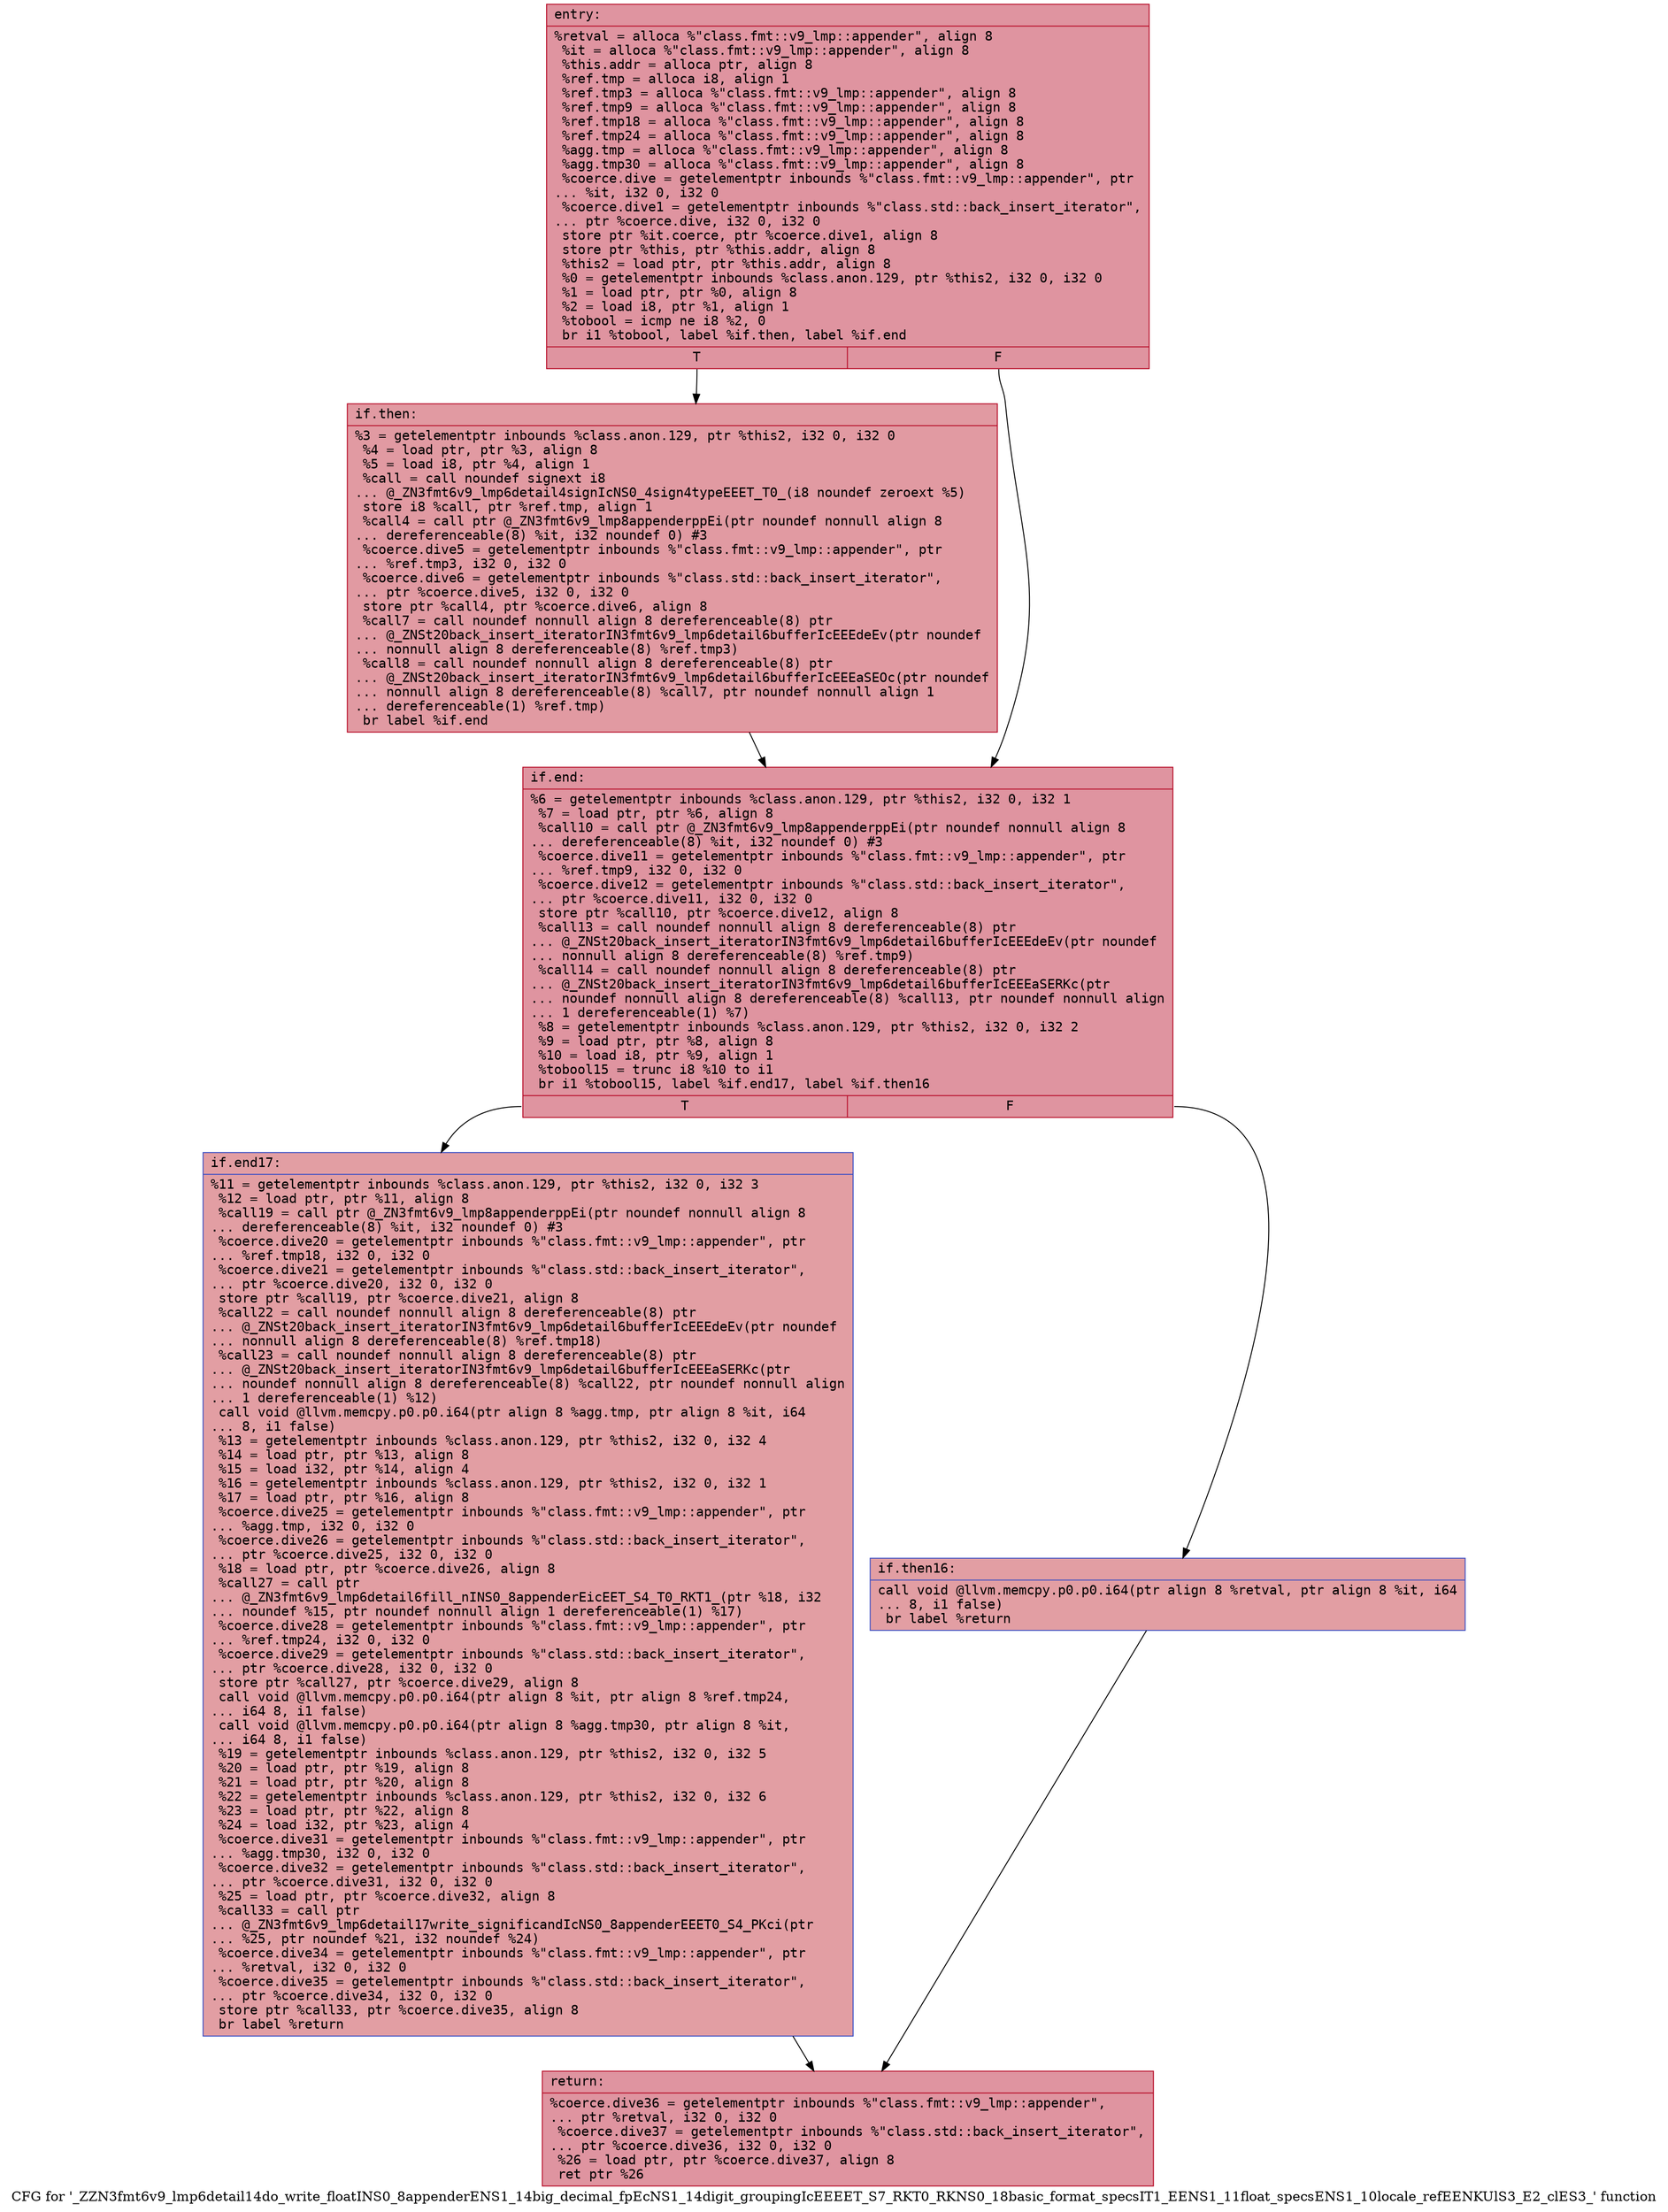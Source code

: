 digraph "CFG for '_ZZN3fmt6v9_lmp6detail14do_write_floatINS0_8appenderENS1_14big_decimal_fpEcNS1_14digit_groupingIcEEEET_S7_RKT0_RKNS0_18basic_format_specsIT1_EENS1_11float_specsENS1_10locale_refEENKUlS3_E2_clES3_' function" {
	label="CFG for '_ZZN3fmt6v9_lmp6detail14do_write_floatINS0_8appenderENS1_14big_decimal_fpEcNS1_14digit_groupingIcEEEET_S7_RKT0_RKNS0_18basic_format_specsIT1_EENS1_11float_specsENS1_10locale_refEENKUlS3_E2_clES3_' function";

	Node0x556bfed3e6b0 [shape=record,color="#b70d28ff", style=filled, fillcolor="#b70d2870" fontname="Courier",label="{entry:\l|  %retval = alloca %\"class.fmt::v9_lmp::appender\", align 8\l  %it = alloca %\"class.fmt::v9_lmp::appender\", align 8\l  %this.addr = alloca ptr, align 8\l  %ref.tmp = alloca i8, align 1\l  %ref.tmp3 = alloca %\"class.fmt::v9_lmp::appender\", align 8\l  %ref.tmp9 = alloca %\"class.fmt::v9_lmp::appender\", align 8\l  %ref.tmp18 = alloca %\"class.fmt::v9_lmp::appender\", align 8\l  %ref.tmp24 = alloca %\"class.fmt::v9_lmp::appender\", align 8\l  %agg.tmp = alloca %\"class.fmt::v9_lmp::appender\", align 8\l  %agg.tmp30 = alloca %\"class.fmt::v9_lmp::appender\", align 8\l  %coerce.dive = getelementptr inbounds %\"class.fmt::v9_lmp::appender\", ptr\l... %it, i32 0, i32 0\l  %coerce.dive1 = getelementptr inbounds %\"class.std::back_insert_iterator\",\l... ptr %coerce.dive, i32 0, i32 0\l  store ptr %it.coerce, ptr %coerce.dive1, align 8\l  store ptr %this, ptr %this.addr, align 8\l  %this2 = load ptr, ptr %this.addr, align 8\l  %0 = getelementptr inbounds %class.anon.129, ptr %this2, i32 0, i32 0\l  %1 = load ptr, ptr %0, align 8\l  %2 = load i8, ptr %1, align 1\l  %tobool = icmp ne i8 %2, 0\l  br i1 %tobool, label %if.then, label %if.end\l|{<s0>T|<s1>F}}"];
	Node0x556bfed3e6b0:s0 -> Node0x556bfed3f4d0[tooltip="entry -> if.then\nProbability 62.50%" ];
	Node0x556bfed3e6b0:s1 -> Node0x556bfed3f540[tooltip="entry -> if.end\nProbability 37.50%" ];
	Node0x556bfed3f4d0 [shape=record,color="#b70d28ff", style=filled, fillcolor="#bb1b2c70" fontname="Courier",label="{if.then:\l|  %3 = getelementptr inbounds %class.anon.129, ptr %this2, i32 0, i32 0\l  %4 = load ptr, ptr %3, align 8\l  %5 = load i8, ptr %4, align 1\l  %call = call noundef signext i8\l... @_ZN3fmt6v9_lmp6detail4signIcNS0_4sign4typeEEET_T0_(i8 noundef zeroext %5)\l  store i8 %call, ptr %ref.tmp, align 1\l  %call4 = call ptr @_ZN3fmt6v9_lmp8appenderppEi(ptr noundef nonnull align 8\l... dereferenceable(8) %it, i32 noundef 0) #3\l  %coerce.dive5 = getelementptr inbounds %\"class.fmt::v9_lmp::appender\", ptr\l... %ref.tmp3, i32 0, i32 0\l  %coerce.dive6 = getelementptr inbounds %\"class.std::back_insert_iterator\",\l... ptr %coerce.dive5, i32 0, i32 0\l  store ptr %call4, ptr %coerce.dive6, align 8\l  %call7 = call noundef nonnull align 8 dereferenceable(8) ptr\l... @_ZNSt20back_insert_iteratorIN3fmt6v9_lmp6detail6bufferIcEEEdeEv(ptr noundef\l... nonnull align 8 dereferenceable(8) %ref.tmp3)\l  %call8 = call noundef nonnull align 8 dereferenceable(8) ptr\l... @_ZNSt20back_insert_iteratorIN3fmt6v9_lmp6detail6bufferIcEEEaSEOc(ptr noundef\l... nonnull align 8 dereferenceable(8) %call7, ptr noundef nonnull align 1\l... dereferenceable(1) %ref.tmp)\l  br label %if.end\l}"];
	Node0x556bfed3f4d0 -> Node0x556bfed3f540[tooltip="if.then -> if.end\nProbability 100.00%" ];
	Node0x556bfed3f540 [shape=record,color="#b70d28ff", style=filled, fillcolor="#b70d2870" fontname="Courier",label="{if.end:\l|  %6 = getelementptr inbounds %class.anon.129, ptr %this2, i32 0, i32 1\l  %7 = load ptr, ptr %6, align 8\l  %call10 = call ptr @_ZN3fmt6v9_lmp8appenderppEi(ptr noundef nonnull align 8\l... dereferenceable(8) %it, i32 noundef 0) #3\l  %coerce.dive11 = getelementptr inbounds %\"class.fmt::v9_lmp::appender\", ptr\l... %ref.tmp9, i32 0, i32 0\l  %coerce.dive12 = getelementptr inbounds %\"class.std::back_insert_iterator\",\l... ptr %coerce.dive11, i32 0, i32 0\l  store ptr %call10, ptr %coerce.dive12, align 8\l  %call13 = call noundef nonnull align 8 dereferenceable(8) ptr\l... @_ZNSt20back_insert_iteratorIN3fmt6v9_lmp6detail6bufferIcEEEdeEv(ptr noundef\l... nonnull align 8 dereferenceable(8) %ref.tmp9)\l  %call14 = call noundef nonnull align 8 dereferenceable(8) ptr\l... @_ZNSt20back_insert_iteratorIN3fmt6v9_lmp6detail6bufferIcEEEaSERKc(ptr\l... noundef nonnull align 8 dereferenceable(8) %call13, ptr noundef nonnull align\l... 1 dereferenceable(1) %7)\l  %8 = getelementptr inbounds %class.anon.129, ptr %this2, i32 0, i32 2\l  %9 = load ptr, ptr %8, align 8\l  %10 = load i8, ptr %9, align 1\l  %tobool15 = trunc i8 %10 to i1\l  br i1 %tobool15, label %if.end17, label %if.then16\l|{<s0>T|<s1>F}}"];
	Node0x556bfed3f540:s0 -> Node0x556bfed40700[tooltip="if.end -> if.end17\nProbability 50.00%" ];
	Node0x556bfed3f540:s1 -> Node0x556bfed40c20[tooltip="if.end -> if.then16\nProbability 50.00%" ];
	Node0x556bfed40c20 [shape=record,color="#3d50c3ff", style=filled, fillcolor="#be242e70" fontname="Courier",label="{if.then16:\l|  call void @llvm.memcpy.p0.p0.i64(ptr align 8 %retval, ptr align 8 %it, i64\l... 8, i1 false)\l  br label %return\l}"];
	Node0x556bfed40c20 -> Node0x556bfed40f20[tooltip="if.then16 -> return\nProbability 100.00%" ];
	Node0x556bfed40700 [shape=record,color="#3d50c3ff", style=filled, fillcolor="#be242e70" fontname="Courier",label="{if.end17:\l|  %11 = getelementptr inbounds %class.anon.129, ptr %this2, i32 0, i32 3\l  %12 = load ptr, ptr %11, align 8\l  %call19 = call ptr @_ZN3fmt6v9_lmp8appenderppEi(ptr noundef nonnull align 8\l... dereferenceable(8) %it, i32 noundef 0) #3\l  %coerce.dive20 = getelementptr inbounds %\"class.fmt::v9_lmp::appender\", ptr\l... %ref.tmp18, i32 0, i32 0\l  %coerce.dive21 = getelementptr inbounds %\"class.std::back_insert_iterator\",\l... ptr %coerce.dive20, i32 0, i32 0\l  store ptr %call19, ptr %coerce.dive21, align 8\l  %call22 = call noundef nonnull align 8 dereferenceable(8) ptr\l... @_ZNSt20back_insert_iteratorIN3fmt6v9_lmp6detail6bufferIcEEEdeEv(ptr noundef\l... nonnull align 8 dereferenceable(8) %ref.tmp18)\l  %call23 = call noundef nonnull align 8 dereferenceable(8) ptr\l... @_ZNSt20back_insert_iteratorIN3fmt6v9_lmp6detail6bufferIcEEEaSERKc(ptr\l... noundef nonnull align 8 dereferenceable(8) %call22, ptr noundef nonnull align\l... 1 dereferenceable(1) %12)\l  call void @llvm.memcpy.p0.p0.i64(ptr align 8 %agg.tmp, ptr align 8 %it, i64\l... 8, i1 false)\l  %13 = getelementptr inbounds %class.anon.129, ptr %this2, i32 0, i32 4\l  %14 = load ptr, ptr %13, align 8\l  %15 = load i32, ptr %14, align 4\l  %16 = getelementptr inbounds %class.anon.129, ptr %this2, i32 0, i32 1\l  %17 = load ptr, ptr %16, align 8\l  %coerce.dive25 = getelementptr inbounds %\"class.fmt::v9_lmp::appender\", ptr\l... %agg.tmp, i32 0, i32 0\l  %coerce.dive26 = getelementptr inbounds %\"class.std::back_insert_iterator\",\l... ptr %coerce.dive25, i32 0, i32 0\l  %18 = load ptr, ptr %coerce.dive26, align 8\l  %call27 = call ptr\l... @_ZN3fmt6v9_lmp6detail6fill_nINS0_8appenderEicEET_S4_T0_RKT1_(ptr %18, i32\l... noundef %15, ptr noundef nonnull align 1 dereferenceable(1) %17)\l  %coerce.dive28 = getelementptr inbounds %\"class.fmt::v9_lmp::appender\", ptr\l... %ref.tmp24, i32 0, i32 0\l  %coerce.dive29 = getelementptr inbounds %\"class.std::back_insert_iterator\",\l... ptr %coerce.dive28, i32 0, i32 0\l  store ptr %call27, ptr %coerce.dive29, align 8\l  call void @llvm.memcpy.p0.p0.i64(ptr align 8 %it, ptr align 8 %ref.tmp24,\l... i64 8, i1 false)\l  call void @llvm.memcpy.p0.p0.i64(ptr align 8 %agg.tmp30, ptr align 8 %it,\l... i64 8, i1 false)\l  %19 = getelementptr inbounds %class.anon.129, ptr %this2, i32 0, i32 5\l  %20 = load ptr, ptr %19, align 8\l  %21 = load ptr, ptr %20, align 8\l  %22 = getelementptr inbounds %class.anon.129, ptr %this2, i32 0, i32 6\l  %23 = load ptr, ptr %22, align 8\l  %24 = load i32, ptr %23, align 4\l  %coerce.dive31 = getelementptr inbounds %\"class.fmt::v9_lmp::appender\", ptr\l... %agg.tmp30, i32 0, i32 0\l  %coerce.dive32 = getelementptr inbounds %\"class.std::back_insert_iterator\",\l... ptr %coerce.dive31, i32 0, i32 0\l  %25 = load ptr, ptr %coerce.dive32, align 8\l  %call33 = call ptr\l... @_ZN3fmt6v9_lmp6detail17write_significandIcNS0_8appenderEEET0_S4_PKci(ptr\l... %25, ptr noundef %21, i32 noundef %24)\l  %coerce.dive34 = getelementptr inbounds %\"class.fmt::v9_lmp::appender\", ptr\l... %retval, i32 0, i32 0\l  %coerce.dive35 = getelementptr inbounds %\"class.std::back_insert_iterator\",\l... ptr %coerce.dive34, i32 0, i32 0\l  store ptr %call33, ptr %coerce.dive35, align 8\l  br label %return\l}"];
	Node0x556bfed40700 -> Node0x556bfed40f20[tooltip="if.end17 -> return\nProbability 100.00%" ];
	Node0x556bfed40f20 [shape=record,color="#b70d28ff", style=filled, fillcolor="#b70d2870" fontname="Courier",label="{return:\l|  %coerce.dive36 = getelementptr inbounds %\"class.fmt::v9_lmp::appender\",\l... ptr %retval, i32 0, i32 0\l  %coerce.dive37 = getelementptr inbounds %\"class.std::back_insert_iterator\",\l... ptr %coerce.dive36, i32 0, i32 0\l  %26 = load ptr, ptr %coerce.dive37, align 8\l  ret ptr %26\l}"];
}

